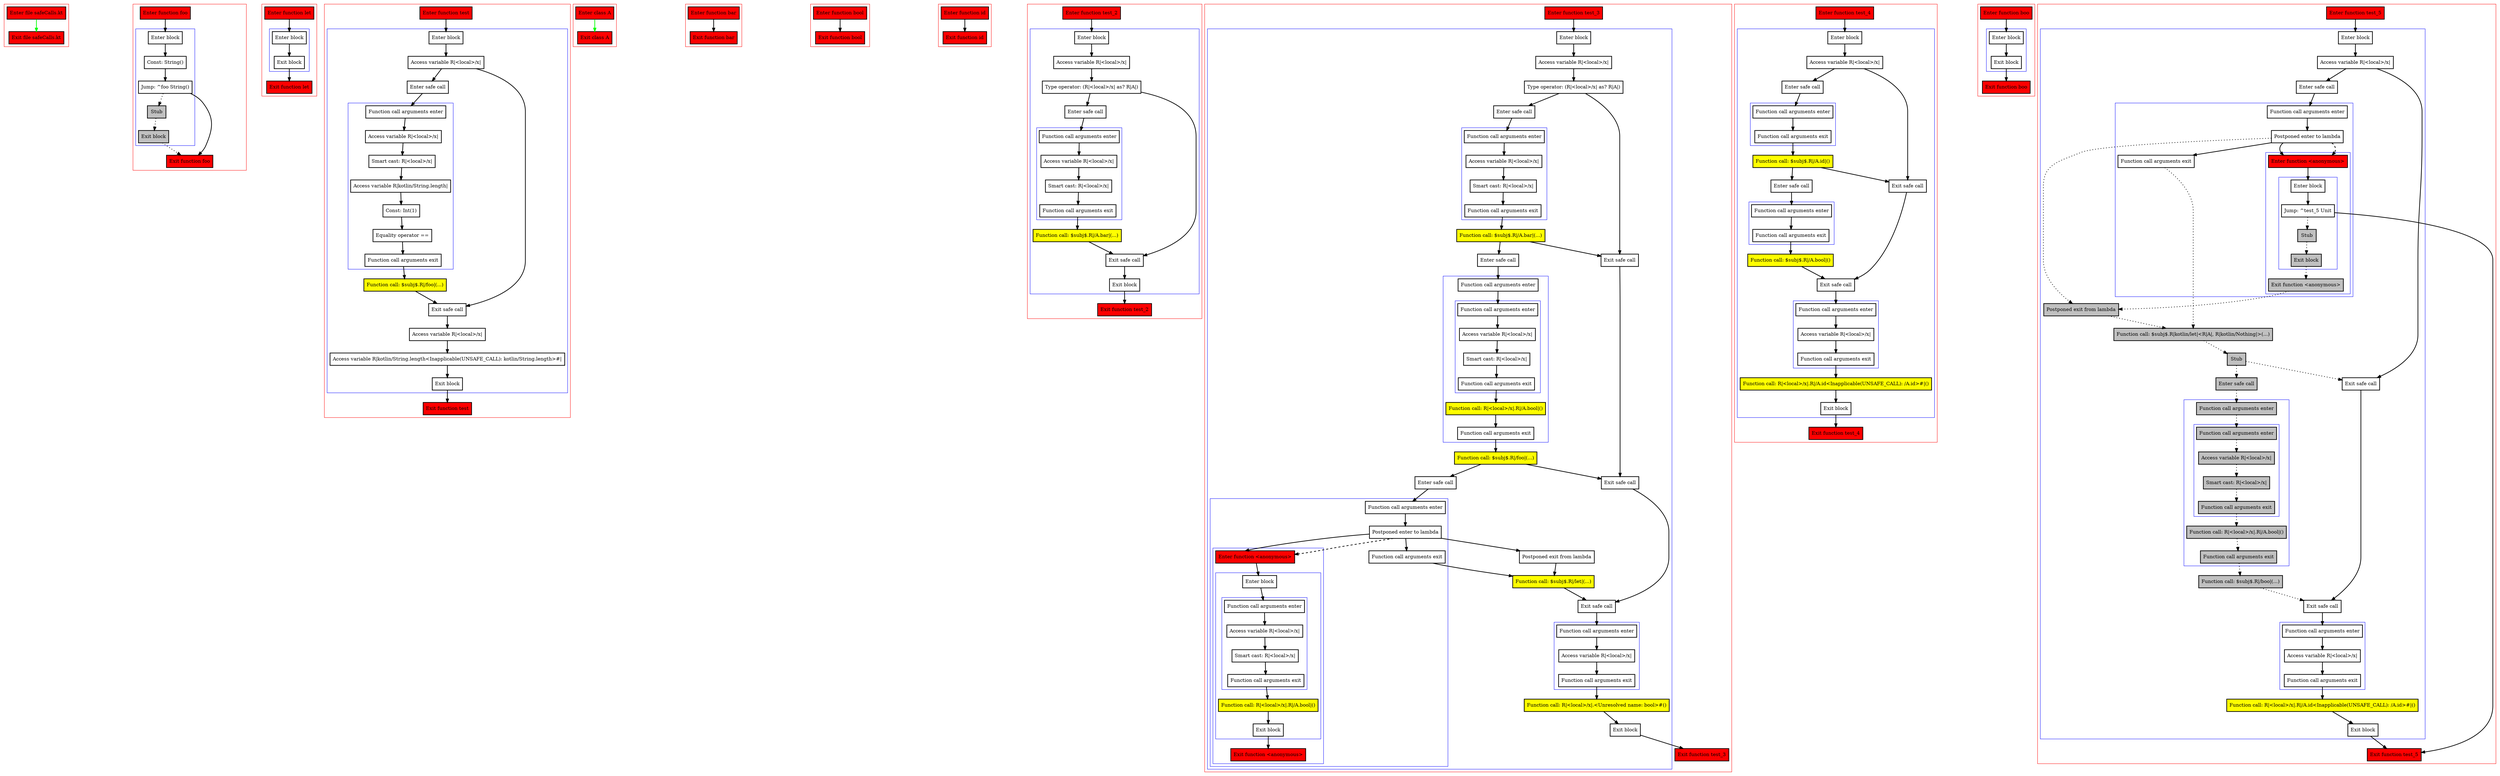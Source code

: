 digraph safeCalls_kt {
    graph [nodesep=3]
    node [shape=box penwidth=2]
    edge [penwidth=2]

    subgraph cluster_0 {
        color=red
        0 [label="Enter file safeCalls.kt" style="filled" fillcolor=red];
        1 [label="Exit file safeCalls.kt" style="filled" fillcolor=red];
    }
    0 -> {1} [color=green];

    subgraph cluster_1 {
        color=red
        2 [label="Enter function foo" style="filled" fillcolor=red];
        subgraph cluster_2 {
            color=blue
            3 [label="Enter block"];
            4 [label="Const: String()"];
            5 [label="Jump: ^foo String()"];
            6 [label="Stub" style="filled" fillcolor=gray];
            7 [label="Exit block" style="filled" fillcolor=gray];
        }
        8 [label="Exit function foo" style="filled" fillcolor=red];
    }
    2 -> {3};
    3 -> {4};
    4 -> {5};
    5 -> {8};
    5 -> {6} [style=dotted];
    6 -> {7} [style=dotted];
    7 -> {8} [style=dotted];

    subgraph cluster_3 {
        color=red
        9 [label="Enter function let" style="filled" fillcolor=red];
        subgraph cluster_4 {
            color=blue
            10 [label="Enter block"];
            11 [label="Exit block"];
        }
        12 [label="Exit function let" style="filled" fillcolor=red];
    }
    9 -> {10};
    10 -> {11};
    11 -> {12};

    subgraph cluster_5 {
        color=red
        13 [label="Enter function test" style="filled" fillcolor=red];
        subgraph cluster_6 {
            color=blue
            14 [label="Enter block"];
            15 [label="Access variable R|<local>/x|"];
            16 [label="Enter safe call"];
            subgraph cluster_7 {
                color=blue
                17 [label="Function call arguments enter"];
                18 [label="Access variable R|<local>/x|"];
                19 [label="Smart cast: R|<local>/x|"];
                20 [label="Access variable R|kotlin/String.length|"];
                21 [label="Const: Int(1)"];
                22 [label="Equality operator =="];
                23 [label="Function call arguments exit"];
            }
            24 [label="Function call: $subj$.R|/foo|(...)" style="filled" fillcolor=yellow];
            25 [label="Exit safe call"];
            26 [label="Access variable R|<local>/x|"];
            27 [label="Access variable R|kotlin/String.length<Inapplicable(UNSAFE_CALL): kotlin/String.length>#|"];
            28 [label="Exit block"];
        }
        29 [label="Exit function test" style="filled" fillcolor=red];
    }
    13 -> {14};
    14 -> {15};
    15 -> {16 25};
    16 -> {17};
    17 -> {18};
    18 -> {19};
    19 -> {20};
    20 -> {21};
    21 -> {22};
    22 -> {23};
    23 -> {24};
    24 -> {25};
    25 -> {26};
    26 -> {27};
    27 -> {28};
    28 -> {29};

    subgraph cluster_8 {
        color=red
        30 [label="Enter class A" style="filled" fillcolor=red];
        31 [label="Exit class A" style="filled" fillcolor=red];
    }
    30 -> {31} [color=green];

    subgraph cluster_9 {
        color=red
        32 [label="Enter function bar" style="filled" fillcolor=red];
        33 [label="Exit function bar" style="filled" fillcolor=red];
    }
    32 -> {33};

    subgraph cluster_10 {
        color=red
        34 [label="Enter function bool" style="filled" fillcolor=red];
        35 [label="Exit function bool" style="filled" fillcolor=red];
    }
    34 -> {35};

    subgraph cluster_11 {
        color=red
        36 [label="Enter function id" style="filled" fillcolor=red];
        37 [label="Exit function id" style="filled" fillcolor=red];
    }
    36 -> {37};

    subgraph cluster_12 {
        color=red
        38 [label="Enter function test_2" style="filled" fillcolor=red];
        subgraph cluster_13 {
            color=blue
            39 [label="Enter block"];
            40 [label="Access variable R|<local>/x|"];
            41 [label="Type operator: (R|<local>/x| as? R|A|)"];
            42 [label="Enter safe call"];
            subgraph cluster_14 {
                color=blue
                43 [label="Function call arguments enter"];
                44 [label="Access variable R|<local>/x|"];
                45 [label="Smart cast: R|<local>/x|"];
                46 [label="Function call arguments exit"];
            }
            47 [label="Function call: $subj$.R|/A.bar|(...)" style="filled" fillcolor=yellow];
            48 [label="Exit safe call"];
            49 [label="Exit block"];
        }
        50 [label="Exit function test_2" style="filled" fillcolor=red];
    }
    38 -> {39};
    39 -> {40};
    40 -> {41};
    41 -> {42 48};
    42 -> {43};
    43 -> {44};
    44 -> {45};
    45 -> {46};
    46 -> {47};
    47 -> {48};
    48 -> {49};
    49 -> {50};

    subgraph cluster_15 {
        color=red
        51 [label="Enter function test_3" style="filled" fillcolor=red];
        subgraph cluster_16 {
            color=blue
            52 [label="Enter block"];
            53 [label="Access variable R|<local>/x|"];
            54 [label="Type operator: (R|<local>/x| as? R|A|)"];
            55 [label="Enter safe call"];
            subgraph cluster_17 {
                color=blue
                56 [label="Function call arguments enter"];
                57 [label="Access variable R|<local>/x|"];
                58 [label="Smart cast: R|<local>/x|"];
                59 [label="Function call arguments exit"];
            }
            60 [label="Function call: $subj$.R|/A.bar|(...)" style="filled" fillcolor=yellow];
            61 [label="Enter safe call"];
            subgraph cluster_18 {
                color=blue
                62 [label="Function call arguments enter"];
                subgraph cluster_19 {
                    color=blue
                    63 [label="Function call arguments enter"];
                    64 [label="Access variable R|<local>/x|"];
                    65 [label="Smart cast: R|<local>/x|"];
                    66 [label="Function call arguments exit"];
                }
                67 [label="Function call: R|<local>/x|.R|/A.bool|()" style="filled" fillcolor=yellow];
                68 [label="Function call arguments exit"];
            }
            69 [label="Function call: $subj$.R|/foo|(...)" style="filled" fillcolor=yellow];
            70 [label="Enter safe call"];
            subgraph cluster_20 {
                color=blue
                71 [label="Function call arguments enter"];
                72 [label="Postponed enter to lambda"];
                subgraph cluster_21 {
                    color=blue
                    73 [label="Enter function <anonymous>" style="filled" fillcolor=red];
                    subgraph cluster_22 {
                        color=blue
                        74 [label="Enter block"];
                        subgraph cluster_23 {
                            color=blue
                            75 [label="Function call arguments enter"];
                            76 [label="Access variable R|<local>/x|"];
                            77 [label="Smart cast: R|<local>/x|"];
                            78 [label="Function call arguments exit"];
                        }
                        79 [label="Function call: R|<local>/x|.R|/A.bool|()" style="filled" fillcolor=yellow];
                        80 [label="Exit block"];
                    }
                    81 [label="Exit function <anonymous>" style="filled" fillcolor=red];
                }
                82 [label="Function call arguments exit"];
            }
            83 [label="Postponed exit from lambda"];
            84 [label="Function call: $subj$.R|/let|(...)" style="filled" fillcolor=yellow];
            85 [label="Exit safe call"];
            86 [label="Exit safe call"];
            87 [label="Exit safe call"];
            subgraph cluster_24 {
                color=blue
                88 [label="Function call arguments enter"];
                89 [label="Access variable R|<local>/x|"];
                90 [label="Function call arguments exit"];
            }
            91 [label="Function call: R|<local>/x|.<Unresolved name: bool>#()" style="filled" fillcolor=yellow];
            92 [label="Exit block"];
        }
        93 [label="Exit function test_3" style="filled" fillcolor=red];
    }
    51 -> {52};
    52 -> {53};
    53 -> {54};
    54 -> {55 85};
    55 -> {56};
    56 -> {57};
    57 -> {58};
    58 -> {59};
    59 -> {60};
    60 -> {61 85};
    61 -> {62};
    62 -> {63};
    63 -> {64};
    64 -> {65};
    65 -> {66};
    66 -> {67};
    67 -> {68};
    68 -> {69};
    69 -> {70 86};
    70 -> {71};
    71 -> {72};
    72 -> {73 82 83};
    72 -> {73} [style=dashed];
    73 -> {74};
    74 -> {75};
    75 -> {76};
    76 -> {77};
    77 -> {78};
    78 -> {79};
    79 -> {80};
    80 -> {81};
    82 -> {84};
    83 -> {84};
    84 -> {87};
    85 -> {86};
    86 -> {87};
    87 -> {88};
    88 -> {89};
    89 -> {90};
    90 -> {91};
    91 -> {92};
    92 -> {93};

    subgraph cluster_25 {
        color=red
        94 [label="Enter function test_4" style="filled" fillcolor=red];
        subgraph cluster_26 {
            color=blue
            95 [label="Enter block"];
            96 [label="Access variable R|<local>/x|"];
            97 [label="Enter safe call"];
            subgraph cluster_27 {
                color=blue
                98 [label="Function call arguments enter"];
                99 [label="Function call arguments exit"];
            }
            100 [label="Function call: $subj$.R|/A.id|()" style="filled" fillcolor=yellow];
            101 [label="Enter safe call"];
            subgraph cluster_28 {
                color=blue
                102 [label="Function call arguments enter"];
                103 [label="Function call arguments exit"];
            }
            104 [label="Function call: $subj$.R|/A.bool|()" style="filled" fillcolor=yellow];
            105 [label="Exit safe call"];
            106 [label="Exit safe call"];
            subgraph cluster_29 {
                color=blue
                107 [label="Function call arguments enter"];
                108 [label="Access variable R|<local>/x|"];
                109 [label="Function call arguments exit"];
            }
            110 [label="Function call: R|<local>/x|.R|/A.id<Inapplicable(UNSAFE_CALL): /A.id>#|()" style="filled" fillcolor=yellow];
            111 [label="Exit block"];
        }
        112 [label="Exit function test_4" style="filled" fillcolor=red];
    }
    94 -> {95};
    95 -> {96};
    96 -> {97 105};
    97 -> {98};
    98 -> {99};
    99 -> {100};
    100 -> {101 105};
    101 -> {102};
    102 -> {103};
    103 -> {104};
    104 -> {106};
    105 -> {106};
    106 -> {107};
    107 -> {108};
    108 -> {109};
    109 -> {110};
    110 -> {111};
    111 -> {112};

    subgraph cluster_30 {
        color=red
        113 [label="Enter function boo" style="filled" fillcolor=red];
        subgraph cluster_31 {
            color=blue
            114 [label="Enter block"];
            115 [label="Exit block"];
        }
        116 [label="Exit function boo" style="filled" fillcolor=red];
    }
    113 -> {114};
    114 -> {115};
    115 -> {116};

    subgraph cluster_32 {
        color=red
        117 [label="Enter function test_5" style="filled" fillcolor=red];
        subgraph cluster_33 {
            color=blue
            118 [label="Enter block"];
            119 [label="Access variable R|<local>/x|"];
            120 [label="Enter safe call"];
            subgraph cluster_34 {
                color=blue
                121 [label="Function call arguments enter"];
                122 [label="Postponed enter to lambda"];
                subgraph cluster_35 {
                    color=blue
                    123 [label="Enter function <anonymous>" style="filled" fillcolor=red];
                    subgraph cluster_36 {
                        color=blue
                        124 [label="Enter block"];
                        125 [label="Jump: ^test_5 Unit"];
                        126 [label="Stub" style="filled" fillcolor=gray];
                        127 [label="Exit block" style="filled" fillcolor=gray];
                    }
                    128 [label="Exit function <anonymous>" style="filled" fillcolor=gray];
                }
                129 [label="Function call arguments exit"];
            }
            130 [label="Postponed exit from lambda" style="filled" fillcolor=gray];
            131 [label="Function call: $subj$.R|kotlin/let|<R|A|, R|kotlin/Nothing|>(...)" style="filled" fillcolor=gray];
            132 [label="Stub" style="filled" fillcolor=gray];
            133 [label="Enter safe call" style="filled" fillcolor=gray];
            subgraph cluster_37 {
                color=blue
                134 [label="Function call arguments enter" style="filled" fillcolor=gray];
                subgraph cluster_38 {
                    color=blue
                    135 [label="Function call arguments enter" style="filled" fillcolor=gray];
                    136 [label="Access variable R|<local>/x|" style="filled" fillcolor=gray];
                    137 [label="Smart cast: R|<local>/x|" style="filled" fillcolor=gray];
                    138 [label="Function call arguments exit" style="filled" fillcolor=gray];
                }
                139 [label="Function call: R|<local>/x|.R|/A.bool|()" style="filled" fillcolor=gray];
                140 [label="Function call arguments exit" style="filled" fillcolor=gray];
            }
            141 [label="Function call: $subj$.R|/boo|(...)" style="filled" fillcolor=gray];
            142 [label="Exit safe call"];
            143 [label="Exit safe call"];
            subgraph cluster_39 {
                color=blue
                144 [label="Function call arguments enter"];
                145 [label="Access variable R|<local>/x|"];
                146 [label="Function call arguments exit"];
            }
            147 [label="Function call: R|<local>/x|.R|/A.id<Inapplicable(UNSAFE_CALL): /A.id>#|()" style="filled" fillcolor=yellow];
            148 [label="Exit block"];
        }
        149 [label="Exit function test_5" style="filled" fillcolor=red];
    }
    117 -> {118};
    118 -> {119};
    119 -> {120 142};
    120 -> {121};
    121 -> {122};
    122 -> {123 129};
    122 -> {130} [style=dotted];
    122 -> {123} [style=dashed];
    123 -> {124};
    124 -> {125};
    125 -> {149};
    125 -> {126} [style=dotted];
    126 -> {127} [style=dotted];
    127 -> {128} [style=dotted];
    128 -> {130} [style=dotted];
    129 -> {131} [style=dotted];
    130 -> {131} [style=dotted];
    131 -> {132} [style=dotted];
    132 -> {133 142} [style=dotted];
    133 -> {134} [style=dotted];
    134 -> {135} [style=dotted];
    135 -> {136} [style=dotted];
    136 -> {137} [style=dotted];
    137 -> {138} [style=dotted];
    138 -> {139} [style=dotted];
    139 -> {140} [style=dotted];
    140 -> {141} [style=dotted];
    141 -> {143} [style=dotted];
    142 -> {143};
    143 -> {144};
    144 -> {145};
    145 -> {146};
    146 -> {147};
    147 -> {148};
    148 -> {149};

}
